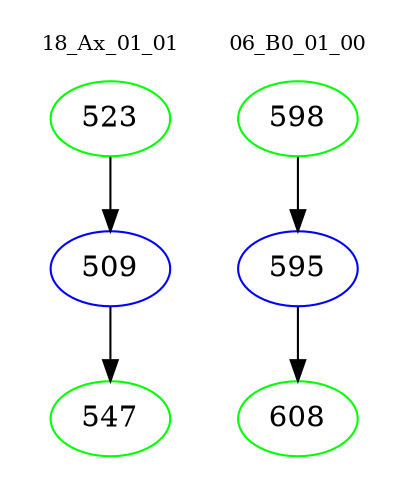 digraph{
subgraph cluster_0 {
color = white
label = "18_Ax_01_01";
fontsize=10;
T0_523 [label="523", color="green"]
T0_523 -> T0_509 [color="black"]
T0_509 [label="509", color="blue"]
T0_509 -> T0_547 [color="black"]
T0_547 [label="547", color="green"]
}
subgraph cluster_1 {
color = white
label = "06_B0_01_00";
fontsize=10;
T1_598 [label="598", color="green"]
T1_598 -> T1_595 [color="black"]
T1_595 [label="595", color="blue"]
T1_595 -> T1_608 [color="black"]
T1_608 [label="608", color="green"]
}
}

